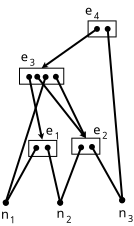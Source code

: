 <?xml version="1.0" encoding="UTF-8"?>
<dia:diagram xmlns:dia="http://www.lysator.liu.se/~alla/dia/">
  <dia:layer name="Background" visible="true" connectable="true" active="true">
    <dia:group>
      <dia:attribute name="meta">
        <dia:composite type="dict"/>
      </dia:attribute>
      <dia:attribute name="matrix"/>
      <dia:object type="Standard - Line" version="0" id="O0">
        <dia:attribute name="obj_pos">
          <dia:point val="18.212,19.05"/>
        </dia:attribute>
        <dia:attribute name="obj_bb">
          <dia:rectangle val="16.499,18.982;18.314,22.043"/>
        </dia:attribute>
        <dia:attribute name="conn_endpoints">
          <dia:point val="18.212,19.05"/>
          <dia:point val="16.6,21.975"/>
        </dia:attribute>
        <dia:attribute name="numcp">
          <dia:int val="1"/>
        </dia:attribute>
        <dia:attribute name="start_arrow">
          <dia:enum val="8"/>
        </dia:attribute>
        <dia:attribute name="start_arrow_length">
          <dia:real val="0.2"/>
        </dia:attribute>
        <dia:attribute name="start_arrow_width">
          <dia:real val="0.2"/>
        </dia:attribute>
        <dia:attribute name="end_arrow">
          <dia:enum val="8"/>
        </dia:attribute>
        <dia:attribute name="end_arrow_length">
          <dia:real val="0.2"/>
        </dia:attribute>
        <dia:attribute name="end_arrow_width">
          <dia:real val="0.2"/>
        </dia:attribute>
        <dia:connections>
          <dia:connection handle="1" to="O11" connection="1"/>
        </dia:connections>
      </dia:object>
      <dia:object type="Standard - Line" version="0" id="O1">
        <dia:attribute name="obj_pos">
          <dia:point val="17.788,15.488"/>
        </dia:attribute>
        <dia:attribute name="obj_bb">
          <dia:rectangle val="17.641,15.418;18.555,18.784"/>
        </dia:attribute>
        <dia:attribute name="conn_endpoints">
          <dia:point val="17.788,15.488"/>
          <dia:point val="18.462,18.725"/>
        </dia:attribute>
        <dia:attribute name="numcp">
          <dia:int val="1"/>
        </dia:attribute>
        <dia:attribute name="start_arrow">
          <dia:enum val="8"/>
        </dia:attribute>
        <dia:attribute name="start_arrow_length">
          <dia:real val="0.2"/>
        </dia:attribute>
        <dia:attribute name="start_arrow_width">
          <dia:real val="0.2"/>
        </dia:attribute>
        <dia:attribute name="end_arrow">
          <dia:enum val="22"/>
        </dia:attribute>
        <dia:attribute name="end_arrow_length">
          <dia:real val="0.1"/>
        </dia:attribute>
        <dia:attribute name="end_arrow_width">
          <dia:real val="0.1"/>
        </dia:attribute>
      </dia:object>
      <dia:object type="Standard - Line" version="0" id="O2">
        <dia:attribute name="obj_pos">
          <dia:point val="18.15,15.5"/>
        </dia:attribute>
        <dia:attribute name="obj_bb">
          <dia:rectangle val="18.078,15.43;20.713,18.72"/>
        </dia:attribute>
        <dia:attribute name="conn_endpoints">
          <dia:point val="18.15,15.5"/>
          <dia:point val="20.642,18.65"/>
        </dia:attribute>
        <dia:attribute name="numcp">
          <dia:int val="1"/>
        </dia:attribute>
        <dia:attribute name="start_arrow">
          <dia:enum val="8"/>
        </dia:attribute>
        <dia:attribute name="start_arrow_length">
          <dia:real val="0.2"/>
        </dia:attribute>
        <dia:attribute name="start_arrow_width">
          <dia:real val="0.2"/>
        </dia:attribute>
        <dia:attribute name="end_arrow">
          <dia:enum val="22"/>
        </dia:attribute>
        <dia:attribute name="end_arrow_length">
          <dia:real val="0.1"/>
        </dia:attribute>
        <dia:attribute name="end_arrow_width">
          <dia:real val="0.1"/>
        </dia:attribute>
      </dia:object>
      <dia:object type="Standard - Line" version="0" id="O3">
        <dia:attribute name="obj_pos">
          <dia:point val="20.9,19"/>
        </dia:attribute>
        <dia:attribute name="obj_bb">
          <dia:rectangle val="20.8,18.932;22.6,21.918"/>
        </dia:attribute>
        <dia:attribute name="conn_endpoints">
          <dia:point val="20.9,19"/>
          <dia:point val="22.5,21.85"/>
        </dia:attribute>
        <dia:attribute name="numcp">
          <dia:int val="1"/>
        </dia:attribute>
        <dia:attribute name="start_arrow">
          <dia:enum val="8"/>
        </dia:attribute>
        <dia:attribute name="start_arrow_length">
          <dia:real val="0.2"/>
        </dia:attribute>
        <dia:attribute name="start_arrow_width">
          <dia:real val="0.2"/>
        </dia:attribute>
        <dia:attribute name="end_arrow">
          <dia:enum val="8"/>
        </dia:attribute>
        <dia:attribute name="end_arrow_length">
          <dia:real val="0.2"/>
        </dia:attribute>
        <dia:attribute name="end_arrow_width">
          <dia:real val="0.2"/>
        </dia:attribute>
      </dia:object>
      <dia:object type="Standard - Line" version="0" id="O4">
        <dia:attribute name="obj_pos">
          <dia:point val="18.712,19.025"/>
        </dia:attribute>
        <dia:attribute name="obj_bb">
          <dia:rectangle val="18.568,18.956;19.526,22.047"/>
        </dia:attribute>
        <dia:attribute name="conn_endpoints">
          <dia:point val="18.712,19.025"/>
          <dia:point val="19.382,21.978"/>
        </dia:attribute>
        <dia:attribute name="numcp">
          <dia:int val="1"/>
        </dia:attribute>
        <dia:attribute name="start_arrow">
          <dia:enum val="8"/>
        </dia:attribute>
        <dia:attribute name="start_arrow_length">
          <dia:real val="0.2"/>
        </dia:attribute>
        <dia:attribute name="start_arrow_width">
          <dia:real val="0.2"/>
        </dia:attribute>
        <dia:attribute name="end_arrow">
          <dia:enum val="8"/>
        </dia:attribute>
        <dia:attribute name="end_arrow_length">
          <dia:real val="0.2"/>
        </dia:attribute>
        <dia:attribute name="end_arrow_width">
          <dia:real val="0.2"/>
        </dia:attribute>
        <dia:connections>
          <dia:connection handle="1" to="O11" connection="1"/>
        </dia:connections>
      </dia:object>
      <dia:object type="Standard - Line" version="0" id="O5">
        <dia:attribute name="obj_pos">
          <dia:point val="20.442,19.016"/>
        </dia:attribute>
        <dia:attribute name="obj_bb">
          <dia:rectangle val="19.201,18.95;20.566,22.029"/>
        </dia:attribute>
        <dia:attribute name="conn_endpoints">
          <dia:point val="20.442,19.016"/>
          <dia:point val="19.325,21.962"/>
        </dia:attribute>
        <dia:attribute name="numcp">
          <dia:int val="1"/>
        </dia:attribute>
        <dia:attribute name="start_arrow">
          <dia:enum val="8"/>
        </dia:attribute>
        <dia:attribute name="start_arrow_length">
          <dia:real val="0.2"/>
        </dia:attribute>
        <dia:attribute name="start_arrow_width">
          <dia:real val="0.2"/>
        </dia:attribute>
        <dia:attribute name="end_arrow">
          <dia:enum val="8"/>
        </dia:attribute>
        <dia:attribute name="end_arrow_length">
          <dia:real val="0.2"/>
        </dia:attribute>
        <dia:attribute name="end_arrow_width">
          <dia:real val="0.2"/>
        </dia:attribute>
      </dia:object>
      <dia:object type="Standard - Line" version="0" id="O6">
        <dia:attribute name="obj_pos">
          <dia:point val="19.1,15.488"/>
        </dia:attribute>
        <dia:attribute name="obj_bb">
          <dia:rectangle val="18.99,15.421;20.709,18.717"/>
        </dia:attribute>
        <dia:attribute name="conn_endpoints">
          <dia:point val="19.1,15.488"/>
          <dia:point val="20.642,18.65"/>
        </dia:attribute>
        <dia:attribute name="numcp">
          <dia:int val="1"/>
        </dia:attribute>
        <dia:attribute name="start_arrow">
          <dia:enum val="8"/>
        </dia:attribute>
        <dia:attribute name="start_arrow_length">
          <dia:real val="0.2"/>
        </dia:attribute>
        <dia:attribute name="start_arrow_width">
          <dia:real val="0.2"/>
        </dia:attribute>
        <dia:attribute name="end_arrow">
          <dia:enum val="22"/>
        </dia:attribute>
        <dia:attribute name="end_arrow_length">
          <dia:real val="0.1"/>
        </dia:attribute>
        <dia:attribute name="end_arrow_width">
          <dia:real val="0.1"/>
        </dia:attribute>
      </dia:object>
      <dia:object type="Standard - Line" version="0" id="O7">
        <dia:attribute name="obj_pos">
          <dia:point val="18.662,15.496"/>
        </dia:attribute>
        <dia:attribute name="obj_bb">
          <dia:rectangle val="16.468,15.428;18.794,22.03"/>
        </dia:attribute>
        <dia:attribute name="conn_endpoints">
          <dia:point val="18.662,15.496"/>
          <dia:point val="16.6,21.962"/>
        </dia:attribute>
        <dia:attribute name="numcp">
          <dia:int val="1"/>
        </dia:attribute>
        <dia:attribute name="start_arrow">
          <dia:enum val="8"/>
        </dia:attribute>
        <dia:attribute name="start_arrow_length">
          <dia:real val="0.2"/>
        </dia:attribute>
        <dia:attribute name="start_arrow_width">
          <dia:real val="0.2"/>
        </dia:attribute>
        <dia:attribute name="end_arrow">
          <dia:enum val="8"/>
        </dia:attribute>
        <dia:attribute name="end_arrow_length">
          <dia:real val="0.2"/>
        </dia:attribute>
        <dia:attribute name="end_arrow_width">
          <dia:real val="0.2"/>
        </dia:attribute>
        <dia:connections>
          <dia:connection handle="1" to="O12" connection="1"/>
        </dia:connections>
      </dia:object>
      <dia:object type="Standard - Line" version="0" id="O8">
        <dia:attribute name="obj_pos">
          <dia:point val="21.725,13.088"/>
        </dia:attribute>
        <dia:attribute name="obj_bb">
          <dia:rectangle val="21.564,13.017;22.637,21.908"/>
        </dia:attribute>
        <dia:attribute name="conn_endpoints">
          <dia:point val="21.725,13.088"/>
          <dia:point val="22.475,21.837"/>
        </dia:attribute>
        <dia:attribute name="numcp">
          <dia:int val="1"/>
        </dia:attribute>
        <dia:attribute name="start_arrow">
          <dia:enum val="8"/>
        </dia:attribute>
        <dia:attribute name="start_arrow_length">
          <dia:real val="0.2"/>
        </dia:attribute>
        <dia:attribute name="start_arrow_width">
          <dia:real val="0.2"/>
        </dia:attribute>
        <dia:attribute name="end_arrow">
          <dia:enum val="8"/>
        </dia:attribute>
        <dia:attribute name="end_arrow_length">
          <dia:real val="0.2"/>
        </dia:attribute>
        <dia:attribute name="end_arrow_width">
          <dia:real val="0.2"/>
        </dia:attribute>
      </dia:object>
      <dia:object type="Standard - Line" version="0" id="O9">
        <dia:attribute name="obj_pos">
          <dia:point val="21.282,13.13"/>
        </dia:attribute>
        <dia:attribute name="obj_bb">
          <dia:rectangle val="18.361,13.049;21.352,15.22"/>
        </dia:attribute>
        <dia:attribute name="conn_endpoints">
          <dia:point val="21.282,13.13"/>
          <dia:point val="18.431,15.15"/>
        </dia:attribute>
        <dia:attribute name="numcp">
          <dia:int val="1"/>
        </dia:attribute>
        <dia:attribute name="start_arrow">
          <dia:enum val="8"/>
        </dia:attribute>
        <dia:attribute name="start_arrow_length">
          <dia:real val="0.2"/>
        </dia:attribute>
        <dia:attribute name="start_arrow_width">
          <dia:real val="0.2"/>
        </dia:attribute>
        <dia:attribute name="end_arrow">
          <dia:enum val="22"/>
        </dia:attribute>
        <dia:attribute name="end_arrow_length">
          <dia:real val="0.1"/>
        </dia:attribute>
        <dia:attribute name="end_arrow_width">
          <dia:real val="0.1"/>
        </dia:attribute>
      </dia:object>
      <dia:object type="Standard - Box" version="0" id="O10">
        <dia:attribute name="obj_pos">
          <dia:point val="17.788,18.762"/>
        </dia:attribute>
        <dia:attribute name="obj_bb">
          <dia:rectangle val="17.762,18.738;19.212,19.587"/>
        </dia:attribute>
        <dia:attribute name="elem_corner">
          <dia:point val="17.788,18.762"/>
        </dia:attribute>
        <dia:attribute name="elem_width">
          <dia:real val="1.4"/>
        </dia:attribute>
        <dia:attribute name="elem_height">
          <dia:real val="0.8"/>
        </dia:attribute>
        <dia:attribute name="border_width">
          <dia:real val="0.05"/>
        </dia:attribute>
        <dia:attribute name="inner_color">
          <dia:color val="#d8e5e500"/>
        </dia:attribute>
        <dia:attribute name="show_background">
          <dia:boolean val="false"/>
        </dia:attribute>
      </dia:object>
      <dia:object type="Standard - Box" version="0" id="O11">
        <dia:attribute name="obj_pos">
          <dia:point val="19.942,18.65"/>
        </dia:attribute>
        <dia:attribute name="obj_bb">
          <dia:rectangle val="19.918,18.625;21.367,19.475"/>
        </dia:attribute>
        <dia:attribute name="elem_corner">
          <dia:point val="19.942,18.65"/>
        </dia:attribute>
        <dia:attribute name="elem_width">
          <dia:real val="1.4"/>
        </dia:attribute>
        <dia:attribute name="elem_height">
          <dia:real val="0.8"/>
        </dia:attribute>
        <dia:attribute name="border_width">
          <dia:real val="0.05"/>
        </dia:attribute>
        <dia:attribute name="inner_color">
          <dia:color val="#d8e5e500"/>
        </dia:attribute>
        <dia:attribute name="show_background">
          <dia:boolean val="false"/>
        </dia:attribute>
      </dia:object>
      <dia:object type="Standard - Box" version="0" id="O12">
        <dia:attribute name="obj_pos">
          <dia:point val="17.325,15.15"/>
        </dia:attribute>
        <dia:attribute name="obj_bb">
          <dia:rectangle val="17.3,15.125;19.562,15.975"/>
        </dia:attribute>
        <dia:attribute name="elem_corner">
          <dia:point val="17.325,15.15"/>
        </dia:attribute>
        <dia:attribute name="elem_width">
          <dia:real val="2.213"/>
        </dia:attribute>
        <dia:attribute name="elem_height">
          <dia:real val="0.8"/>
        </dia:attribute>
        <dia:attribute name="border_width">
          <dia:real val="0.05"/>
        </dia:attribute>
        <dia:attribute name="inner_color">
          <dia:color val="#d8e5e500"/>
        </dia:attribute>
        <dia:attribute name="show_background">
          <dia:boolean val="false"/>
        </dia:attribute>
      </dia:object>
      <dia:object type="Standard - Box" version="0" id="O13">
        <dia:attribute name="obj_pos">
          <dia:point val="20.755,12.787"/>
        </dia:attribute>
        <dia:attribute name="obj_bb">
          <dia:rectangle val="20.73,12.762;22.18,13.613"/>
        </dia:attribute>
        <dia:attribute name="elem_corner">
          <dia:point val="20.755,12.787"/>
        </dia:attribute>
        <dia:attribute name="elem_width">
          <dia:real val="1.4"/>
        </dia:attribute>
        <dia:attribute name="elem_height">
          <dia:real val="0.8"/>
        </dia:attribute>
        <dia:attribute name="border_width">
          <dia:real val="0.05"/>
        </dia:attribute>
        <dia:attribute name="inner_color">
          <dia:color val="#d8e5e500"/>
        </dia:attribute>
        <dia:attribute name="show_background">
          <dia:boolean val="false"/>
        </dia:attribute>
      </dia:object>
      <dia:group>
        <dia:attribute name="meta">
          <dia:composite type="dict"/>
        </dia:attribute>
        <dia:attribute name="matrix"/>
        <dia:object type="Standard - Text" version="1" id="O14">
          <dia:attribute name="obj_pos">
            <dia:point val="16.4,22.675"/>
          </dia:attribute>
          <dia:attribute name="obj_bb">
            <dia:rectangle val="16.4,22.08;16.805,22.828"/>
          </dia:attribute>
          <dia:attribute name="text">
            <dia:composite type="text">
              <dia:attribute name="string">
                <dia:string>#n#</dia:string>
              </dia:attribute>
              <dia:attribute name="font">
                <dia:font family="sans" style="0" name="Helvetica"/>
              </dia:attribute>
              <dia:attribute name="height">
                <dia:real val="0.8"/>
              </dia:attribute>
              <dia:attribute name="pos">
                <dia:point val="16.4,22.675"/>
              </dia:attribute>
              <dia:attribute name="color">
                <dia:color val="#000000ff"/>
              </dia:attribute>
              <dia:attribute name="alignment">
                <dia:enum val="0"/>
              </dia:attribute>
            </dia:composite>
          </dia:attribute>
          <dia:attribute name="valign">
            <dia:enum val="3"/>
          </dia:attribute>
        </dia:object>
        <dia:object type="Standard - Text" version="1" id="O15">
          <dia:attribute name="obj_pos">
            <dia:point val="16.85,22.9"/>
          </dia:attribute>
          <dia:attribute name="obj_bb">
            <dia:rectangle val="16.85,22.48;17.137,23.008"/>
          </dia:attribute>
          <dia:attribute name="text">
            <dia:composite type="text">
              <dia:attribute name="string">
                <dia:string>#1#</dia:string>
              </dia:attribute>
              <dia:attribute name="font">
                <dia:font family="sans" style="0" name="Helvetica"/>
              </dia:attribute>
              <dia:attribute name="height">
                <dia:real val="0.564"/>
              </dia:attribute>
              <dia:attribute name="pos">
                <dia:point val="16.85,22.9"/>
              </dia:attribute>
              <dia:attribute name="color">
                <dia:color val="#000000ff"/>
              </dia:attribute>
              <dia:attribute name="alignment">
                <dia:enum val="0"/>
              </dia:attribute>
            </dia:composite>
          </dia:attribute>
          <dia:attribute name="valign">
            <dia:enum val="3"/>
          </dia:attribute>
        </dia:object>
      </dia:group>
      <dia:group>
        <dia:attribute name="meta">
          <dia:composite type="dict"/>
        </dia:attribute>
        <dia:attribute name="matrix"/>
        <dia:object type="Standard - Text" version="1" id="O16">
          <dia:attribute name="obj_pos">
            <dia:point val="19.18,22.633"/>
          </dia:attribute>
          <dia:attribute name="obj_bb">
            <dia:rectangle val="19.161,22.019;19.585,22.822"/>
          </dia:attribute>
          <dia:attribute name="text">
            <dia:composite type="text">
              <dia:attribute name="string">
                <dia:string>#n#</dia:string>
              </dia:attribute>
              <dia:attribute name="font">
                <dia:font family="sans" style="0" name="Helvetica"/>
              </dia:attribute>
              <dia:attribute name="height">
                <dia:real val="0.8"/>
              </dia:attribute>
              <dia:attribute name="pos">
                <dia:point val="19.18,22.633"/>
              </dia:attribute>
              <dia:attribute name="color">
                <dia:color val="#000000ff"/>
              </dia:attribute>
              <dia:attribute name="alignment">
                <dia:enum val="0"/>
              </dia:attribute>
            </dia:composite>
          </dia:attribute>
          <dia:attribute name="valign">
            <dia:enum val="3"/>
          </dia:attribute>
        </dia:object>
        <dia:object type="Standard - Text" version="1" id="O17">
          <dia:attribute name="obj_pos">
            <dia:point val="19.668,22.883"/>
          </dia:attribute>
          <dia:attribute name="obj_bb">
            <dia:rectangle val="19.668,22.449;19.968,23.016"/>
          </dia:attribute>
          <dia:attribute name="text">
            <dia:composite type="text">
              <dia:attribute name="string">
                <dia:string>#2#</dia:string>
              </dia:attribute>
              <dia:attribute name="font">
                <dia:font family="sans" style="0" name="Helvetica"/>
              </dia:attribute>
              <dia:attribute name="height">
                <dia:real val="0.564"/>
              </dia:attribute>
              <dia:attribute name="pos">
                <dia:point val="19.668,22.883"/>
              </dia:attribute>
              <dia:attribute name="color">
                <dia:color val="#000000ff"/>
              </dia:attribute>
              <dia:attribute name="alignment">
                <dia:enum val="0"/>
              </dia:attribute>
            </dia:composite>
          </dia:attribute>
          <dia:attribute name="valign">
            <dia:enum val="3"/>
          </dia:attribute>
        </dia:object>
      </dia:group>
      <dia:group>
        <dia:attribute name="meta">
          <dia:composite type="dict"/>
        </dia:attribute>
        <dia:attribute name="matrix"/>
        <dia:object type="Standard - Text" version="1" id="O18">
          <dia:attribute name="obj_pos">
            <dia:point val="22.273,22.608"/>
          </dia:attribute>
          <dia:attribute name="obj_bb">
            <dia:rectangle val="22.254,21.994;22.677,22.797"/>
          </dia:attribute>
          <dia:attribute name="text">
            <dia:composite type="text">
              <dia:attribute name="string">
                <dia:string>#n#</dia:string>
              </dia:attribute>
              <dia:attribute name="font">
                <dia:font family="sans" style="0" name="Helvetica"/>
              </dia:attribute>
              <dia:attribute name="height">
                <dia:real val="0.8"/>
              </dia:attribute>
              <dia:attribute name="pos">
                <dia:point val="22.273,22.608"/>
              </dia:attribute>
              <dia:attribute name="color">
                <dia:color val="#000000ff"/>
              </dia:attribute>
              <dia:attribute name="alignment">
                <dia:enum val="0"/>
              </dia:attribute>
            </dia:composite>
          </dia:attribute>
          <dia:attribute name="valign">
            <dia:enum val="3"/>
          </dia:attribute>
        </dia:object>
        <dia:object type="Standard - Text" version="1" id="O19">
          <dia:attribute name="obj_pos">
            <dia:point val="22.747,22.845"/>
          </dia:attribute>
          <dia:attribute name="obj_bb">
            <dia:rectangle val="22.747,22.412;23.048,22.979"/>
          </dia:attribute>
          <dia:attribute name="text">
            <dia:composite type="text">
              <dia:attribute name="string">
                <dia:string>#3#</dia:string>
              </dia:attribute>
              <dia:attribute name="font">
                <dia:font family="sans" style="0" name="Helvetica"/>
              </dia:attribute>
              <dia:attribute name="height">
                <dia:real val="0.564"/>
              </dia:attribute>
              <dia:attribute name="pos">
                <dia:point val="22.747,22.845"/>
              </dia:attribute>
              <dia:attribute name="color">
                <dia:color val="#000000ff"/>
              </dia:attribute>
              <dia:attribute name="alignment">
                <dia:enum val="0"/>
              </dia:attribute>
            </dia:composite>
          </dia:attribute>
          <dia:attribute name="valign">
            <dia:enum val="3"/>
          </dia:attribute>
        </dia:object>
      </dia:group>
      <dia:group>
        <dia:attribute name="meta">
          <dia:composite type="dict"/>
        </dia:attribute>
        <dia:attribute name="matrix"/>
        <dia:object type="Standard - Text" version="1" id="O20">
          <dia:attribute name="obj_pos">
            <dia:point val="18.64,18.476"/>
          </dia:attribute>
          <dia:attribute name="obj_bb">
            <dia:rectangle val="18.64,17.881;19.035,18.629"/>
          </dia:attribute>
          <dia:attribute name="text">
            <dia:composite type="text">
              <dia:attribute name="string">
                <dia:string>#e#</dia:string>
              </dia:attribute>
              <dia:attribute name="font">
                <dia:font family="sans" style="0" name="Helvetica"/>
              </dia:attribute>
              <dia:attribute name="height">
                <dia:real val="0.8"/>
              </dia:attribute>
              <dia:attribute name="pos">
                <dia:point val="18.64,18.476"/>
              </dia:attribute>
              <dia:attribute name="color">
                <dia:color val="#000000ff"/>
              </dia:attribute>
              <dia:attribute name="alignment">
                <dia:enum val="0"/>
              </dia:attribute>
            </dia:composite>
          </dia:attribute>
          <dia:attribute name="valign">
            <dia:enum val="3"/>
          </dia:attribute>
        </dia:object>
        <dia:object type="Standard - Text" version="1" id="O21">
          <dia:attribute name="obj_pos">
            <dia:point val="19.09,18.701"/>
          </dia:attribute>
          <dia:attribute name="obj_bb">
            <dia:rectangle val="19.09,18.281;19.378,18.809"/>
          </dia:attribute>
          <dia:attribute name="text">
            <dia:composite type="text">
              <dia:attribute name="string">
                <dia:string>#1#</dia:string>
              </dia:attribute>
              <dia:attribute name="font">
                <dia:font family="sans" style="0" name="Helvetica"/>
              </dia:attribute>
              <dia:attribute name="height">
                <dia:real val="0.564"/>
              </dia:attribute>
              <dia:attribute name="pos">
                <dia:point val="19.09,18.701"/>
              </dia:attribute>
              <dia:attribute name="color">
                <dia:color val="#000000ff"/>
              </dia:attribute>
              <dia:attribute name="alignment">
                <dia:enum val="0"/>
              </dia:attribute>
            </dia:composite>
          </dia:attribute>
          <dia:attribute name="valign">
            <dia:enum val="3"/>
          </dia:attribute>
        </dia:object>
      </dia:group>
      <dia:group>
        <dia:attribute name="meta">
          <dia:composite type="dict"/>
        </dia:attribute>
        <dia:attribute name="matrix"/>
        <dia:object type="Standard - Text" version="1" id="O22">
          <dia:attribute name="obj_pos">
            <dia:point val="21.017,18.457"/>
          </dia:attribute>
          <dia:attribute name="obj_bb">
            <dia:rectangle val="21.017,17.863;21.413,18.61"/>
          </dia:attribute>
          <dia:attribute name="text">
            <dia:composite type="text">
              <dia:attribute name="string">
                <dia:string>#e#</dia:string>
              </dia:attribute>
              <dia:attribute name="font">
                <dia:font family="sans" style="0" name="Helvetica"/>
              </dia:attribute>
              <dia:attribute name="height">
                <dia:real val="0.8"/>
              </dia:attribute>
              <dia:attribute name="pos">
                <dia:point val="21.017,18.457"/>
              </dia:attribute>
              <dia:attribute name="color">
                <dia:color val="#000000ff"/>
              </dia:attribute>
              <dia:attribute name="alignment">
                <dia:enum val="0"/>
              </dia:attribute>
            </dia:composite>
          </dia:attribute>
          <dia:attribute name="valign">
            <dia:enum val="3"/>
          </dia:attribute>
        </dia:object>
        <dia:object type="Standard - Text" version="1" id="O23">
          <dia:attribute name="obj_pos">
            <dia:point val="21.468,18.683"/>
          </dia:attribute>
          <dia:attribute name="obj_bb">
            <dia:rectangle val="21.468,18.262;21.755,18.79"/>
          </dia:attribute>
          <dia:attribute name="text">
            <dia:composite type="text">
              <dia:attribute name="string">
                <dia:string>#2#</dia:string>
              </dia:attribute>
              <dia:attribute name="font">
                <dia:font family="sans" style="0" name="Helvetica"/>
              </dia:attribute>
              <dia:attribute name="height">
                <dia:real val="0.564"/>
              </dia:attribute>
              <dia:attribute name="pos">
                <dia:point val="21.468,18.683"/>
              </dia:attribute>
              <dia:attribute name="color">
                <dia:color val="#000000ff"/>
              </dia:attribute>
              <dia:attribute name="alignment">
                <dia:enum val="0"/>
              </dia:attribute>
            </dia:composite>
          </dia:attribute>
          <dia:attribute name="valign">
            <dia:enum val="3"/>
          </dia:attribute>
        </dia:object>
      </dia:group>
      <dia:group>
        <dia:attribute name="meta">
          <dia:composite type="dict"/>
        </dia:attribute>
        <dia:attribute name="matrix"/>
        <dia:object type="Standard - Text" version="1" id="O24">
          <dia:attribute name="obj_pos">
            <dia:point val="17.385,14.801"/>
          </dia:attribute>
          <dia:attribute name="obj_bb">
            <dia:rectangle val="17.385,14.206;17.78,14.954"/>
          </dia:attribute>
          <dia:attribute name="text">
            <dia:composite type="text">
              <dia:attribute name="string">
                <dia:string>#e#</dia:string>
              </dia:attribute>
              <dia:attribute name="font">
                <dia:font family="sans" style="0" name="Helvetica"/>
              </dia:attribute>
              <dia:attribute name="height">
                <dia:real val="0.8"/>
              </dia:attribute>
              <dia:attribute name="pos">
                <dia:point val="17.385,14.801"/>
              </dia:attribute>
              <dia:attribute name="color">
                <dia:color val="#000000ff"/>
              </dia:attribute>
              <dia:attribute name="alignment">
                <dia:enum val="0"/>
              </dia:attribute>
            </dia:composite>
          </dia:attribute>
          <dia:attribute name="valign">
            <dia:enum val="3"/>
          </dia:attribute>
        </dia:object>
        <dia:object type="Standard - Text" version="1" id="O25">
          <dia:attribute name="obj_pos">
            <dia:point val="17.835,15.026"/>
          </dia:attribute>
          <dia:attribute name="obj_bb">
            <dia:rectangle val="17.835,14.606;18.122,15.134"/>
          </dia:attribute>
          <dia:attribute name="text">
            <dia:composite type="text">
              <dia:attribute name="string">
                <dia:string>#3#</dia:string>
              </dia:attribute>
              <dia:attribute name="font">
                <dia:font family="sans" style="0" name="Helvetica"/>
              </dia:attribute>
              <dia:attribute name="height">
                <dia:real val="0.564"/>
              </dia:attribute>
              <dia:attribute name="pos">
                <dia:point val="17.835,15.026"/>
              </dia:attribute>
              <dia:attribute name="color">
                <dia:color val="#000000ff"/>
              </dia:attribute>
              <dia:attribute name="alignment">
                <dia:enum val="0"/>
              </dia:attribute>
            </dia:composite>
          </dia:attribute>
          <dia:attribute name="valign">
            <dia:enum val="3"/>
          </dia:attribute>
        </dia:object>
      </dia:group>
      <dia:group>
        <dia:attribute name="meta">
          <dia:composite type="dict"/>
        </dia:attribute>
        <dia:attribute name="matrix"/>
        <dia:object type="Standard - Text" version="1" id="O26">
          <dia:attribute name="obj_pos">
            <dia:point val="20.605,12.476"/>
          </dia:attribute>
          <dia:attribute name="obj_bb">
            <dia:rectangle val="20.605,11.881;21,12.629"/>
          </dia:attribute>
          <dia:attribute name="text">
            <dia:composite type="text">
              <dia:attribute name="string">
                <dia:string>#e#</dia:string>
              </dia:attribute>
              <dia:attribute name="font">
                <dia:font family="sans" style="0" name="Helvetica"/>
              </dia:attribute>
              <dia:attribute name="height">
                <dia:real val="0.8"/>
              </dia:attribute>
              <dia:attribute name="pos">
                <dia:point val="20.605,12.476"/>
              </dia:attribute>
              <dia:attribute name="color">
                <dia:color val="#000000ff"/>
              </dia:attribute>
              <dia:attribute name="alignment">
                <dia:enum val="0"/>
              </dia:attribute>
            </dia:composite>
          </dia:attribute>
          <dia:attribute name="valign">
            <dia:enum val="3"/>
          </dia:attribute>
        </dia:object>
        <dia:object type="Standard - Text" version="1" id="O27">
          <dia:attribute name="obj_pos">
            <dia:point val="21.055,12.701"/>
          </dia:attribute>
          <dia:attribute name="obj_bb">
            <dia:rectangle val="21.055,12.281;21.343,12.809"/>
          </dia:attribute>
          <dia:attribute name="text">
            <dia:composite type="text">
              <dia:attribute name="string">
                <dia:string>#4#</dia:string>
              </dia:attribute>
              <dia:attribute name="font">
                <dia:font family="sans" style="0" name="Helvetica"/>
              </dia:attribute>
              <dia:attribute name="height">
                <dia:real val="0.564"/>
              </dia:attribute>
              <dia:attribute name="pos">
                <dia:point val="21.055,12.701"/>
              </dia:attribute>
              <dia:attribute name="color">
                <dia:color val="#000000ff"/>
              </dia:attribute>
              <dia:attribute name="alignment">
                <dia:enum val="0"/>
              </dia:attribute>
            </dia:composite>
          </dia:attribute>
          <dia:attribute name="valign">
            <dia:enum val="3"/>
          </dia:attribute>
        </dia:object>
      </dia:group>
    </dia:group>
  </dia:layer>
</dia:diagram>
